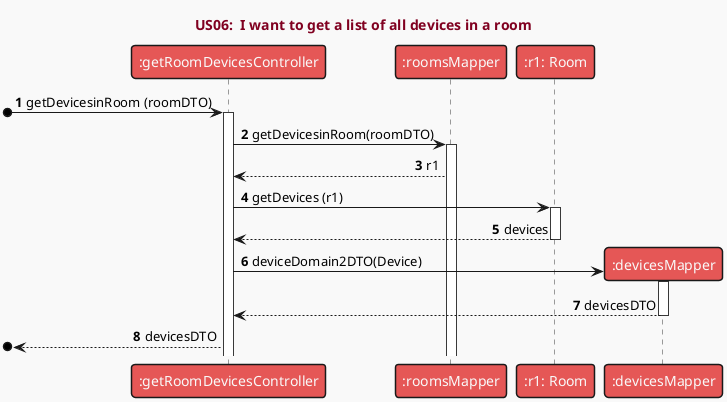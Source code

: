 @startuml
'https://plantuml.com/sequence-diagram

!theme mars
skinparam sequenceMessageAlign direction
title <font color=#800020> US06:  I want to get a list of all devices in a room </font>

autonumber

participant ":getRoomDevicesController"
participant ":roomsMapper"
participant ":r1: Room"
participant ":devicesMapper"

[o-> ":getRoomDevicesController" :getDevicesinRoom (roomDTO)
activate ":getRoomDevicesController"

":getRoomDevicesController" -> ":roomsMapper" : getDevicesinRoom(roomDTO)
activate ":roomsMapper"
":roomsMapper" --> ":getRoomDevicesController" : r1


":getRoomDevicesController" -> ":r1: Room" : getDevices (r1)
activate ":r1: Room"
":r1: Room" --> ":getRoomDevicesController" : devices
deactivate ":r1: Room"

":getRoomDevicesController" -> ":devicesMapper" ** : deviceDomain2DTO(Device)
activate ":devicesMapper"

":devicesMapper" --> ":getRoomDevicesController" : devicesDTO
deactivate ":devicesMapper"

[o<-- ":getRoomDevicesController" : devicesDTO

@enduml